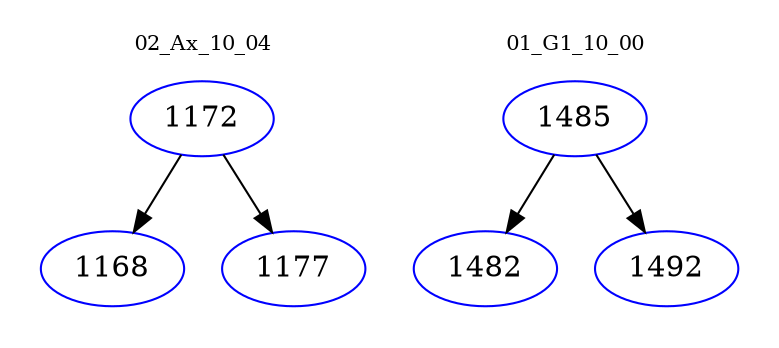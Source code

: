 digraph{
subgraph cluster_0 {
color = white
label = "02_Ax_10_04";
fontsize=10;
T0_1172 [label="1172", color="blue"]
T0_1172 -> T0_1168 [color="black"]
T0_1168 [label="1168", color="blue"]
T0_1172 -> T0_1177 [color="black"]
T0_1177 [label="1177", color="blue"]
}
subgraph cluster_1 {
color = white
label = "01_G1_10_00";
fontsize=10;
T1_1485 [label="1485", color="blue"]
T1_1485 -> T1_1482 [color="black"]
T1_1482 [label="1482", color="blue"]
T1_1485 -> T1_1492 [color="black"]
T1_1492 [label="1492", color="blue"]
}
}
